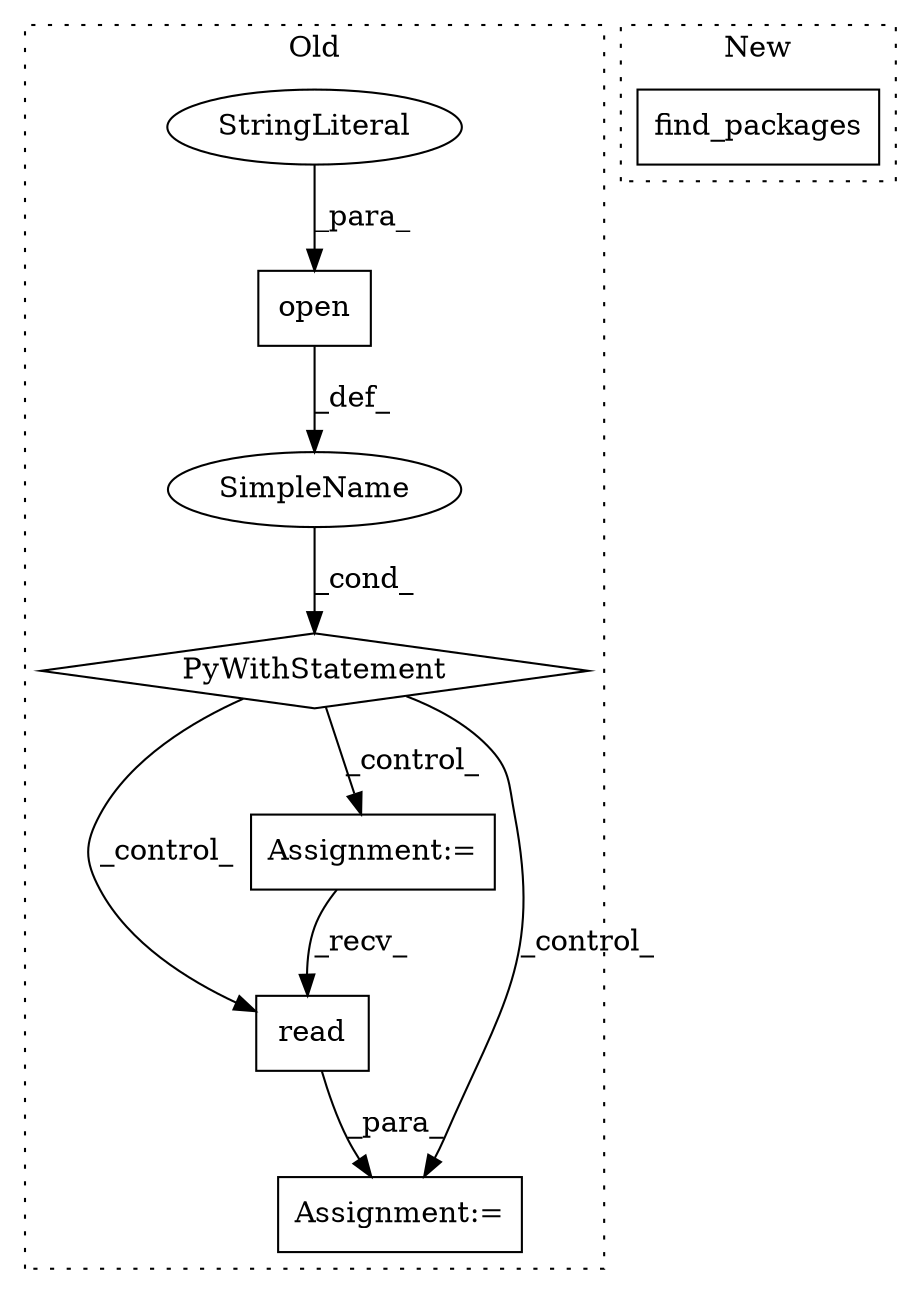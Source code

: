 digraph G {
subgraph cluster0 {
1 [label="PyWithStatement" a="104" s="472,497" l="10,2" shape="diamond"];
3 [label="SimpleName" a="42" s="" l="" shape="ellipse"];
4 [label="read" a="32" s="533" l="6" shape="box"];
5 [label="Assignment:=" a="7" s="514" l="1" shape="box"];
6 [label="Assignment:=" a="7" s="530" l="1" shape="box"];
7 [label="open" a="32" s="482,496" l="5,1" shape="box"];
8 [label="StringLiteral" a="45" s="487" l="9" shape="ellipse"];
label = "Old";
style="dotted";
}
subgraph cluster1 {
2 [label="find_packages" a="32" s="944,989" l="14,1" shape="box"];
label = "New";
style="dotted";
}
1 -> 6 [label="_control_"];
1 -> 4 [label="_control_"];
1 -> 5 [label="_control_"];
3 -> 1 [label="_cond_"];
4 -> 6 [label="_para_"];
5 -> 4 [label="_recv_"];
7 -> 3 [label="_def_"];
8 -> 7 [label="_para_"];
}